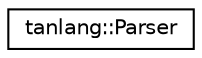 digraph "Graphical Class Hierarchy"
{
 // LATEX_PDF_SIZE
  edge [fontname="Helvetica",fontsize="10",labelfontname="Helvetica",labelfontsize="10"];
  node [fontname="Helvetica",fontsize="10",shape=record];
  rankdir="LR";
  Node0 [label="tanlang::Parser",height=0.2,width=0.4,color="black", fillcolor="white", style="filled",URL="$classtanlang_1_1Parser.html",tooltip="Top Down Operator Precedence Parsing."];
}
